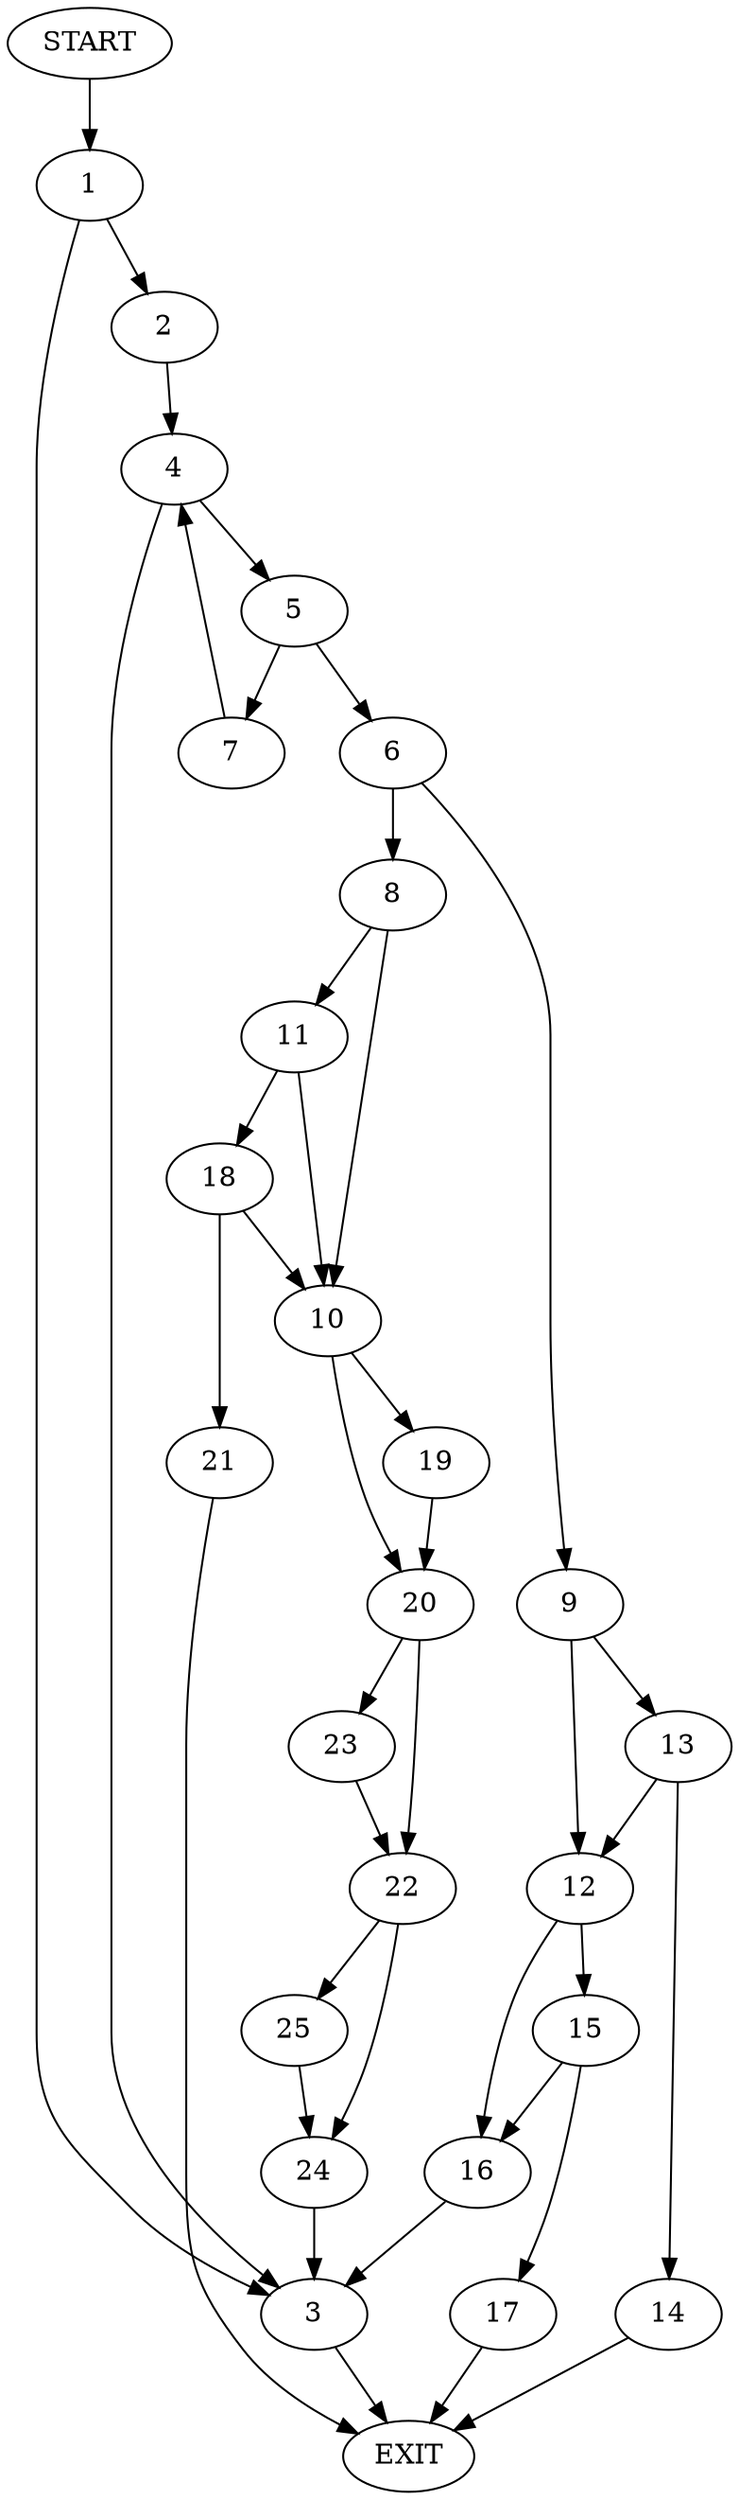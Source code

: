 digraph {
0 [label="START"]
26 [label="EXIT"]
0 -> 1
1 -> 2
1 -> 3
3 -> 26
2 -> 4
4 -> 5
4 -> 3
5 -> 6
5 -> 7
6 -> 8
6 -> 9
7 -> 4
8 -> 10
8 -> 11
9 -> 12
9 -> 13
13 -> 14
13 -> 12
12 -> 15
12 -> 16
14 -> 26
16 -> 3
15 -> 17
15 -> 16
17 -> 26
11 -> 18
11 -> 10
10 -> 19
10 -> 20
18 -> 10
18 -> 21
21 -> 26
19 -> 20
20 -> 22
20 -> 23
22 -> 24
22 -> 25
23 -> 22
24 -> 3
25 -> 24
}
